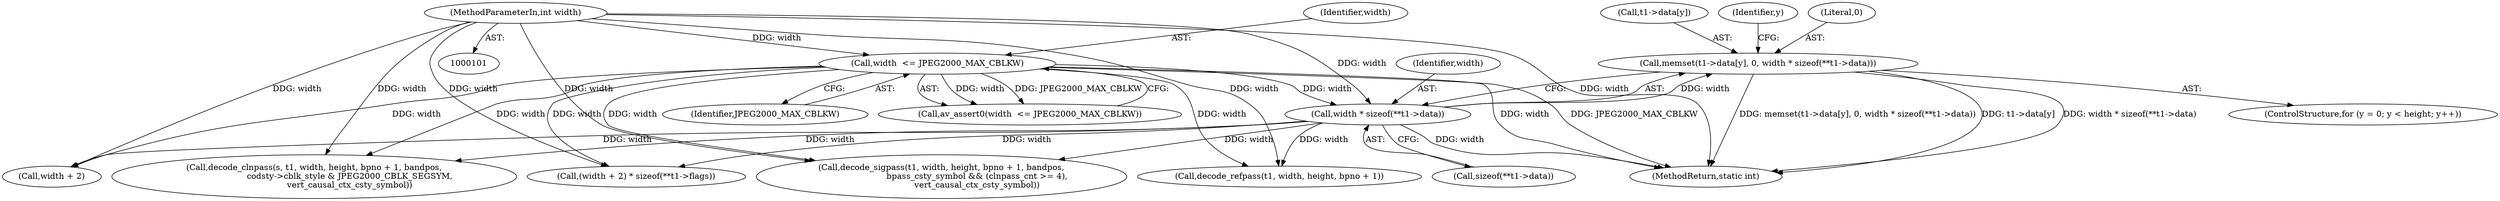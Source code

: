 digraph "0_FFmpeg_9a271a9368eaabf99e6c2046103acb33957e63b7@API" {
"1000166" [label="(Call,memset(t1->data[y], 0, width * sizeof(**t1->data)))"];
"1000173" [label="(Call,width * sizeof(**t1->data))"];
"1000150" [label="(Call,width  <= JPEG2000_MAX_CBLKW)"];
"1000106" [label="(MethodParameterIn,int width)"];
"1000167" [label="(Call,t1->data[y])"];
"1000150" [label="(Call,width  <= JPEG2000_MAX_CBLKW)"];
"1000206" [label="(Call,(width + 2) * sizeof(**t1->flags))"];
"1000252" [label="(Call,decode_sigpass(t1, width, height, bpno + 1, bandpos,\n                           bpass_csty_symbol && (clnpass_cnt >= 4),\n                           vert_causal_ctx_csty_symbol))"];
"1000268" [label="(Call,decode_refpass(t1, width, height, bpno + 1))"];
"1000166" [label="(Call,memset(t1->data[y], 0, width * sizeof(**t1->data)))"];
"1000152" [label="(Identifier,JPEG2000_MAX_CBLKW)"];
"1000151" [label="(Identifier,width)"];
"1000174" [label="(Identifier,width)"];
"1000165" [label="(Identifier,y)"];
"1000149" [label="(Call,av_assert0(width  <= JPEG2000_MAX_CBLKW))"];
"1000175" [label="(Call,sizeof(**t1->data))"];
"1000172" [label="(Literal,0)"];
"1000207" [label="(Call,width + 2)"];
"1000106" [label="(MethodParameterIn,int width)"];
"1000291" [label="(Call,decode_clnpass(s, t1, width, height, bpno + 1, bandpos,\n                           codsty->cblk_style & JPEG2000_CBLK_SEGSYM,\n                           vert_causal_ctx_csty_symbol))"];
"1000173" [label="(Call,width * sizeof(**t1->data))"];
"1000340" [label="(MethodReturn,static int)"];
"1000157" [label="(ControlStructure,for (y = 0; y < height; y++))"];
"1000166" -> "1000157"  [label="AST: "];
"1000166" -> "1000173"  [label="CFG: "];
"1000167" -> "1000166"  [label="AST: "];
"1000172" -> "1000166"  [label="AST: "];
"1000173" -> "1000166"  [label="AST: "];
"1000165" -> "1000166"  [label="CFG: "];
"1000166" -> "1000340"  [label="DDG: memset(t1->data[y], 0, width * sizeof(**t1->data))"];
"1000166" -> "1000340"  [label="DDG: t1->data[y]"];
"1000166" -> "1000340"  [label="DDG: width * sizeof(**t1->data)"];
"1000173" -> "1000166"  [label="DDG: width"];
"1000173" -> "1000175"  [label="CFG: "];
"1000174" -> "1000173"  [label="AST: "];
"1000175" -> "1000173"  [label="AST: "];
"1000173" -> "1000340"  [label="DDG: width"];
"1000150" -> "1000173"  [label="DDG: width"];
"1000106" -> "1000173"  [label="DDG: width"];
"1000173" -> "1000206"  [label="DDG: width"];
"1000173" -> "1000207"  [label="DDG: width"];
"1000173" -> "1000252"  [label="DDG: width"];
"1000173" -> "1000268"  [label="DDG: width"];
"1000173" -> "1000291"  [label="DDG: width"];
"1000150" -> "1000149"  [label="AST: "];
"1000150" -> "1000152"  [label="CFG: "];
"1000151" -> "1000150"  [label="AST: "];
"1000152" -> "1000150"  [label="AST: "];
"1000149" -> "1000150"  [label="CFG: "];
"1000150" -> "1000340"  [label="DDG: width"];
"1000150" -> "1000340"  [label="DDG: JPEG2000_MAX_CBLKW"];
"1000150" -> "1000149"  [label="DDG: width"];
"1000150" -> "1000149"  [label="DDG: JPEG2000_MAX_CBLKW"];
"1000106" -> "1000150"  [label="DDG: width"];
"1000150" -> "1000206"  [label="DDG: width"];
"1000150" -> "1000207"  [label="DDG: width"];
"1000150" -> "1000252"  [label="DDG: width"];
"1000150" -> "1000268"  [label="DDG: width"];
"1000150" -> "1000291"  [label="DDG: width"];
"1000106" -> "1000101"  [label="AST: "];
"1000106" -> "1000340"  [label="DDG: width"];
"1000106" -> "1000206"  [label="DDG: width"];
"1000106" -> "1000207"  [label="DDG: width"];
"1000106" -> "1000252"  [label="DDG: width"];
"1000106" -> "1000268"  [label="DDG: width"];
"1000106" -> "1000291"  [label="DDG: width"];
}
